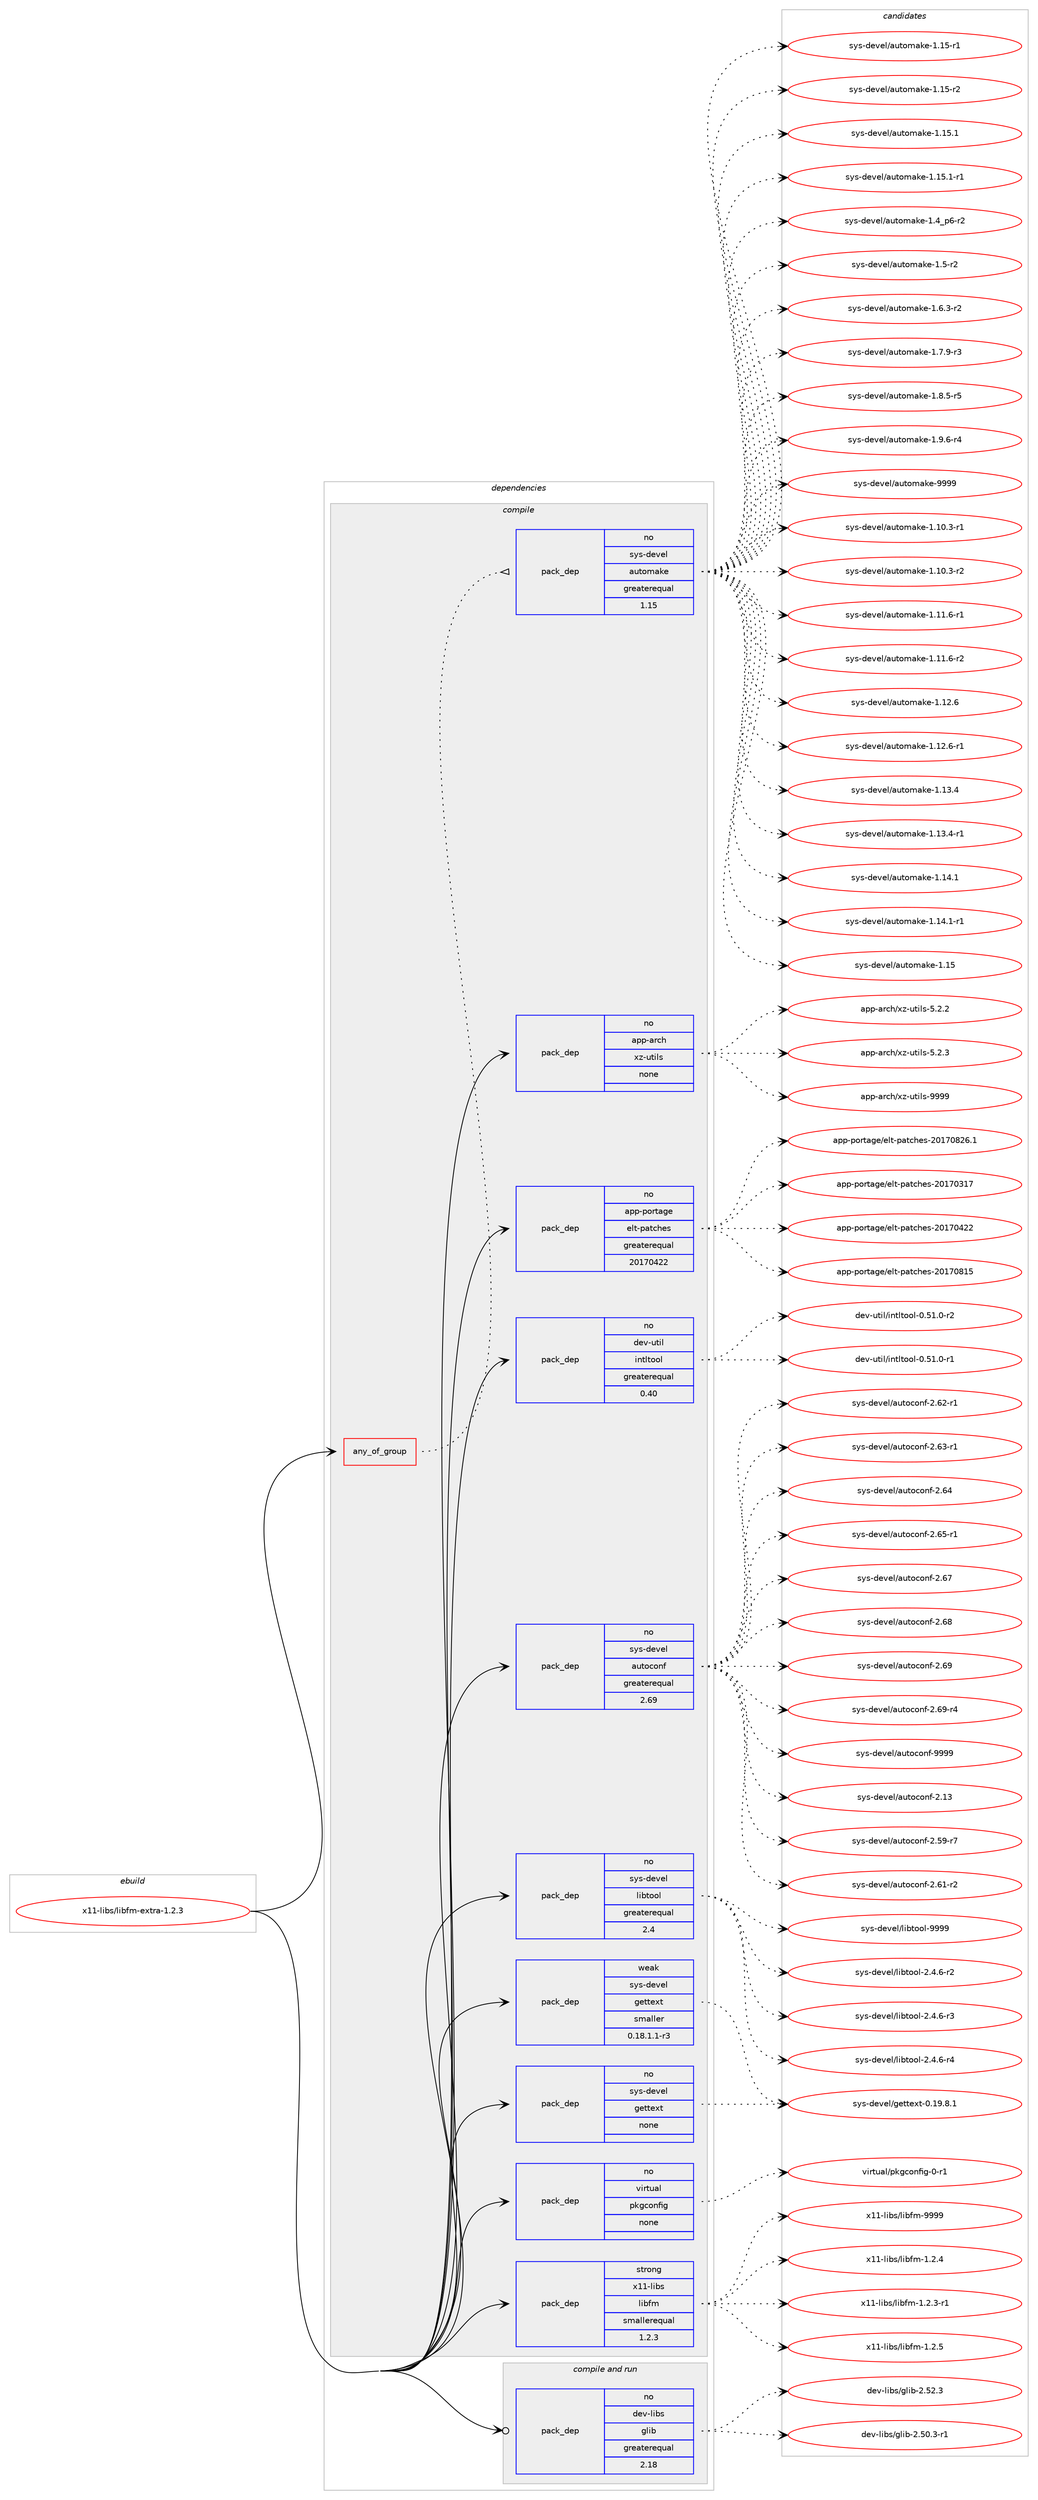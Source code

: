 digraph prolog {

# *************
# Graph options
# *************

newrank=true;
concentrate=true;
compound=true;
graph [rankdir=LR,fontname=Helvetica,fontsize=10,ranksep=1.5];#, ranksep=2.5, nodesep=0.2];
edge  [arrowhead=vee];
node  [fontname=Helvetica,fontsize=10];

# **********
# The ebuild
# **********

subgraph cluster_leftcol {
color=gray;
rank=same;
label=<<i>ebuild</i>>;
id [label="x11-libs/libfm-extra-1.2.3", color=red, width=4, href="../x11-libs/libfm-extra-1.2.3.svg"];
}

# ****************
# The dependencies
# ****************

subgraph cluster_midcol {
color=gray;
label=<<i>dependencies</i>>;
subgraph cluster_compile {
fillcolor="#eeeeee";
style=filled;
label=<<i>compile</i>>;
subgraph any9350 {
dependency519179 [label=<<TABLE BORDER="0" CELLBORDER="1" CELLSPACING="0" CELLPADDING="4"><TR><TD CELLPADDING="10">any_of_group</TD></TR></TABLE>>, shape=none, color=red];subgraph pack386833 {
dependency519180 [label=<<TABLE BORDER="0" CELLBORDER="1" CELLSPACING="0" CELLPADDING="4" WIDTH="220"><TR><TD ROWSPAN="6" CELLPADDING="30">pack_dep</TD></TR><TR><TD WIDTH="110">no</TD></TR><TR><TD>sys-devel</TD></TR><TR><TD>automake</TD></TR><TR><TD>greaterequal</TD></TR><TR><TD>1.15</TD></TR></TABLE>>, shape=none, color=blue];
}
dependency519179:e -> dependency519180:w [weight=20,style="dotted",arrowhead="oinv"];
}
id:e -> dependency519179:w [weight=20,style="solid",arrowhead="vee"];
subgraph pack386834 {
dependency519181 [label=<<TABLE BORDER="0" CELLBORDER="1" CELLSPACING="0" CELLPADDING="4" WIDTH="220"><TR><TD ROWSPAN="6" CELLPADDING="30">pack_dep</TD></TR><TR><TD WIDTH="110">no</TD></TR><TR><TD>app-arch</TD></TR><TR><TD>xz-utils</TD></TR><TR><TD>none</TD></TR><TR><TD></TD></TR></TABLE>>, shape=none, color=blue];
}
id:e -> dependency519181:w [weight=20,style="solid",arrowhead="vee"];
subgraph pack386835 {
dependency519182 [label=<<TABLE BORDER="0" CELLBORDER="1" CELLSPACING="0" CELLPADDING="4" WIDTH="220"><TR><TD ROWSPAN="6" CELLPADDING="30">pack_dep</TD></TR><TR><TD WIDTH="110">no</TD></TR><TR><TD>app-portage</TD></TR><TR><TD>elt-patches</TD></TR><TR><TD>greaterequal</TD></TR><TR><TD>20170422</TD></TR></TABLE>>, shape=none, color=blue];
}
id:e -> dependency519182:w [weight=20,style="solid",arrowhead="vee"];
subgraph pack386836 {
dependency519183 [label=<<TABLE BORDER="0" CELLBORDER="1" CELLSPACING="0" CELLPADDING="4" WIDTH="220"><TR><TD ROWSPAN="6" CELLPADDING="30">pack_dep</TD></TR><TR><TD WIDTH="110">no</TD></TR><TR><TD>dev-util</TD></TR><TR><TD>intltool</TD></TR><TR><TD>greaterequal</TD></TR><TR><TD>0.40</TD></TR></TABLE>>, shape=none, color=blue];
}
id:e -> dependency519183:w [weight=20,style="solid",arrowhead="vee"];
subgraph pack386837 {
dependency519184 [label=<<TABLE BORDER="0" CELLBORDER="1" CELLSPACING="0" CELLPADDING="4" WIDTH="220"><TR><TD ROWSPAN="6" CELLPADDING="30">pack_dep</TD></TR><TR><TD WIDTH="110">no</TD></TR><TR><TD>sys-devel</TD></TR><TR><TD>autoconf</TD></TR><TR><TD>greaterequal</TD></TR><TR><TD>2.69</TD></TR></TABLE>>, shape=none, color=blue];
}
id:e -> dependency519184:w [weight=20,style="solid",arrowhead="vee"];
subgraph pack386838 {
dependency519185 [label=<<TABLE BORDER="0" CELLBORDER="1" CELLSPACING="0" CELLPADDING="4" WIDTH="220"><TR><TD ROWSPAN="6" CELLPADDING="30">pack_dep</TD></TR><TR><TD WIDTH="110">no</TD></TR><TR><TD>sys-devel</TD></TR><TR><TD>gettext</TD></TR><TR><TD>none</TD></TR><TR><TD></TD></TR></TABLE>>, shape=none, color=blue];
}
id:e -> dependency519185:w [weight=20,style="solid",arrowhead="vee"];
subgraph pack386839 {
dependency519186 [label=<<TABLE BORDER="0" CELLBORDER="1" CELLSPACING="0" CELLPADDING="4" WIDTH="220"><TR><TD ROWSPAN="6" CELLPADDING="30">pack_dep</TD></TR><TR><TD WIDTH="110">no</TD></TR><TR><TD>sys-devel</TD></TR><TR><TD>libtool</TD></TR><TR><TD>greaterequal</TD></TR><TR><TD>2.4</TD></TR></TABLE>>, shape=none, color=blue];
}
id:e -> dependency519186:w [weight=20,style="solid",arrowhead="vee"];
subgraph pack386840 {
dependency519187 [label=<<TABLE BORDER="0" CELLBORDER="1" CELLSPACING="0" CELLPADDING="4" WIDTH="220"><TR><TD ROWSPAN="6" CELLPADDING="30">pack_dep</TD></TR><TR><TD WIDTH="110">no</TD></TR><TR><TD>virtual</TD></TR><TR><TD>pkgconfig</TD></TR><TR><TD>none</TD></TR><TR><TD></TD></TR></TABLE>>, shape=none, color=blue];
}
id:e -> dependency519187:w [weight=20,style="solid",arrowhead="vee"];
subgraph pack386841 {
dependency519188 [label=<<TABLE BORDER="0" CELLBORDER="1" CELLSPACING="0" CELLPADDING="4" WIDTH="220"><TR><TD ROWSPAN="6" CELLPADDING="30">pack_dep</TD></TR><TR><TD WIDTH="110">strong</TD></TR><TR><TD>x11-libs</TD></TR><TR><TD>libfm</TD></TR><TR><TD>smallerequal</TD></TR><TR><TD>1.2.3</TD></TR></TABLE>>, shape=none, color=blue];
}
id:e -> dependency519188:w [weight=20,style="solid",arrowhead="vee"];
subgraph pack386842 {
dependency519189 [label=<<TABLE BORDER="0" CELLBORDER="1" CELLSPACING="0" CELLPADDING="4" WIDTH="220"><TR><TD ROWSPAN="6" CELLPADDING="30">pack_dep</TD></TR><TR><TD WIDTH="110">weak</TD></TR><TR><TD>sys-devel</TD></TR><TR><TD>gettext</TD></TR><TR><TD>smaller</TD></TR><TR><TD>0.18.1.1-r3</TD></TR></TABLE>>, shape=none, color=blue];
}
id:e -> dependency519189:w [weight=20,style="solid",arrowhead="vee"];
}
subgraph cluster_compileandrun {
fillcolor="#eeeeee";
style=filled;
label=<<i>compile and run</i>>;
subgraph pack386843 {
dependency519190 [label=<<TABLE BORDER="0" CELLBORDER="1" CELLSPACING="0" CELLPADDING="4" WIDTH="220"><TR><TD ROWSPAN="6" CELLPADDING="30">pack_dep</TD></TR><TR><TD WIDTH="110">no</TD></TR><TR><TD>dev-libs</TD></TR><TR><TD>glib</TD></TR><TR><TD>greaterequal</TD></TR><TR><TD>2.18</TD></TR></TABLE>>, shape=none, color=blue];
}
id:e -> dependency519190:w [weight=20,style="solid",arrowhead="odotvee"];
}
subgraph cluster_run {
fillcolor="#eeeeee";
style=filled;
label=<<i>run</i>>;
}
}

# **************
# The candidates
# **************

subgraph cluster_choices {
rank=same;
color=gray;
label=<<i>candidates</i>>;

subgraph choice386833 {
color=black;
nodesep=1;
choice11512111545100101118101108479711711611110997107101454946494846514511449 [label="sys-devel/automake-1.10.3-r1", color=red, width=4,href="../sys-devel/automake-1.10.3-r1.svg"];
choice11512111545100101118101108479711711611110997107101454946494846514511450 [label="sys-devel/automake-1.10.3-r2", color=red, width=4,href="../sys-devel/automake-1.10.3-r2.svg"];
choice11512111545100101118101108479711711611110997107101454946494946544511449 [label="sys-devel/automake-1.11.6-r1", color=red, width=4,href="../sys-devel/automake-1.11.6-r1.svg"];
choice11512111545100101118101108479711711611110997107101454946494946544511450 [label="sys-devel/automake-1.11.6-r2", color=red, width=4,href="../sys-devel/automake-1.11.6-r2.svg"];
choice1151211154510010111810110847971171161111099710710145494649504654 [label="sys-devel/automake-1.12.6", color=red, width=4,href="../sys-devel/automake-1.12.6.svg"];
choice11512111545100101118101108479711711611110997107101454946495046544511449 [label="sys-devel/automake-1.12.6-r1", color=red, width=4,href="../sys-devel/automake-1.12.6-r1.svg"];
choice1151211154510010111810110847971171161111099710710145494649514652 [label="sys-devel/automake-1.13.4", color=red, width=4,href="../sys-devel/automake-1.13.4.svg"];
choice11512111545100101118101108479711711611110997107101454946495146524511449 [label="sys-devel/automake-1.13.4-r1", color=red, width=4,href="../sys-devel/automake-1.13.4-r1.svg"];
choice1151211154510010111810110847971171161111099710710145494649524649 [label="sys-devel/automake-1.14.1", color=red, width=4,href="../sys-devel/automake-1.14.1.svg"];
choice11512111545100101118101108479711711611110997107101454946495246494511449 [label="sys-devel/automake-1.14.1-r1", color=red, width=4,href="../sys-devel/automake-1.14.1-r1.svg"];
choice115121115451001011181011084797117116111109971071014549464953 [label="sys-devel/automake-1.15", color=red, width=4,href="../sys-devel/automake-1.15.svg"];
choice1151211154510010111810110847971171161111099710710145494649534511449 [label="sys-devel/automake-1.15-r1", color=red, width=4,href="../sys-devel/automake-1.15-r1.svg"];
choice1151211154510010111810110847971171161111099710710145494649534511450 [label="sys-devel/automake-1.15-r2", color=red, width=4,href="../sys-devel/automake-1.15-r2.svg"];
choice1151211154510010111810110847971171161111099710710145494649534649 [label="sys-devel/automake-1.15.1", color=red, width=4,href="../sys-devel/automake-1.15.1.svg"];
choice11512111545100101118101108479711711611110997107101454946495346494511449 [label="sys-devel/automake-1.15.1-r1", color=red, width=4,href="../sys-devel/automake-1.15.1-r1.svg"];
choice115121115451001011181011084797117116111109971071014549465295112544511450 [label="sys-devel/automake-1.4_p6-r2", color=red, width=4,href="../sys-devel/automake-1.4_p6-r2.svg"];
choice11512111545100101118101108479711711611110997107101454946534511450 [label="sys-devel/automake-1.5-r2", color=red, width=4,href="../sys-devel/automake-1.5-r2.svg"];
choice115121115451001011181011084797117116111109971071014549465446514511450 [label="sys-devel/automake-1.6.3-r2", color=red, width=4,href="../sys-devel/automake-1.6.3-r2.svg"];
choice115121115451001011181011084797117116111109971071014549465546574511451 [label="sys-devel/automake-1.7.9-r3", color=red, width=4,href="../sys-devel/automake-1.7.9-r3.svg"];
choice115121115451001011181011084797117116111109971071014549465646534511453 [label="sys-devel/automake-1.8.5-r5", color=red, width=4,href="../sys-devel/automake-1.8.5-r5.svg"];
choice115121115451001011181011084797117116111109971071014549465746544511452 [label="sys-devel/automake-1.9.6-r4", color=red, width=4,href="../sys-devel/automake-1.9.6-r4.svg"];
choice115121115451001011181011084797117116111109971071014557575757 [label="sys-devel/automake-9999", color=red, width=4,href="../sys-devel/automake-9999.svg"];
dependency519180:e -> choice11512111545100101118101108479711711611110997107101454946494846514511449:w [style=dotted,weight="100"];
dependency519180:e -> choice11512111545100101118101108479711711611110997107101454946494846514511450:w [style=dotted,weight="100"];
dependency519180:e -> choice11512111545100101118101108479711711611110997107101454946494946544511449:w [style=dotted,weight="100"];
dependency519180:e -> choice11512111545100101118101108479711711611110997107101454946494946544511450:w [style=dotted,weight="100"];
dependency519180:e -> choice1151211154510010111810110847971171161111099710710145494649504654:w [style=dotted,weight="100"];
dependency519180:e -> choice11512111545100101118101108479711711611110997107101454946495046544511449:w [style=dotted,weight="100"];
dependency519180:e -> choice1151211154510010111810110847971171161111099710710145494649514652:w [style=dotted,weight="100"];
dependency519180:e -> choice11512111545100101118101108479711711611110997107101454946495146524511449:w [style=dotted,weight="100"];
dependency519180:e -> choice1151211154510010111810110847971171161111099710710145494649524649:w [style=dotted,weight="100"];
dependency519180:e -> choice11512111545100101118101108479711711611110997107101454946495246494511449:w [style=dotted,weight="100"];
dependency519180:e -> choice115121115451001011181011084797117116111109971071014549464953:w [style=dotted,weight="100"];
dependency519180:e -> choice1151211154510010111810110847971171161111099710710145494649534511449:w [style=dotted,weight="100"];
dependency519180:e -> choice1151211154510010111810110847971171161111099710710145494649534511450:w [style=dotted,weight="100"];
dependency519180:e -> choice1151211154510010111810110847971171161111099710710145494649534649:w [style=dotted,weight="100"];
dependency519180:e -> choice11512111545100101118101108479711711611110997107101454946495346494511449:w [style=dotted,weight="100"];
dependency519180:e -> choice115121115451001011181011084797117116111109971071014549465295112544511450:w [style=dotted,weight="100"];
dependency519180:e -> choice11512111545100101118101108479711711611110997107101454946534511450:w [style=dotted,weight="100"];
dependency519180:e -> choice115121115451001011181011084797117116111109971071014549465446514511450:w [style=dotted,weight="100"];
dependency519180:e -> choice115121115451001011181011084797117116111109971071014549465546574511451:w [style=dotted,weight="100"];
dependency519180:e -> choice115121115451001011181011084797117116111109971071014549465646534511453:w [style=dotted,weight="100"];
dependency519180:e -> choice115121115451001011181011084797117116111109971071014549465746544511452:w [style=dotted,weight="100"];
dependency519180:e -> choice115121115451001011181011084797117116111109971071014557575757:w [style=dotted,weight="100"];
}
subgraph choice386834 {
color=black;
nodesep=1;
choice971121124597114991044712012245117116105108115455346504650 [label="app-arch/xz-utils-5.2.2", color=red, width=4,href="../app-arch/xz-utils-5.2.2.svg"];
choice971121124597114991044712012245117116105108115455346504651 [label="app-arch/xz-utils-5.2.3", color=red, width=4,href="../app-arch/xz-utils-5.2.3.svg"];
choice9711211245971149910447120122451171161051081154557575757 [label="app-arch/xz-utils-9999", color=red, width=4,href="../app-arch/xz-utils-9999.svg"];
dependency519181:e -> choice971121124597114991044712012245117116105108115455346504650:w [style=dotted,weight="100"];
dependency519181:e -> choice971121124597114991044712012245117116105108115455346504651:w [style=dotted,weight="100"];
dependency519181:e -> choice9711211245971149910447120122451171161051081154557575757:w [style=dotted,weight="100"];
}
subgraph choice386835 {
color=black;
nodesep=1;
choice97112112451121111141169710310147101108116451129711699104101115455048495548514955 [label="app-portage/elt-patches-20170317", color=red, width=4,href="../app-portage/elt-patches-20170317.svg"];
choice97112112451121111141169710310147101108116451129711699104101115455048495548525050 [label="app-portage/elt-patches-20170422", color=red, width=4,href="../app-portage/elt-patches-20170422.svg"];
choice97112112451121111141169710310147101108116451129711699104101115455048495548564953 [label="app-portage/elt-patches-20170815", color=red, width=4,href="../app-portage/elt-patches-20170815.svg"];
choice971121124511211111411697103101471011081164511297116991041011154550484955485650544649 [label="app-portage/elt-patches-20170826.1", color=red, width=4,href="../app-portage/elt-patches-20170826.1.svg"];
dependency519182:e -> choice97112112451121111141169710310147101108116451129711699104101115455048495548514955:w [style=dotted,weight="100"];
dependency519182:e -> choice97112112451121111141169710310147101108116451129711699104101115455048495548525050:w [style=dotted,weight="100"];
dependency519182:e -> choice97112112451121111141169710310147101108116451129711699104101115455048495548564953:w [style=dotted,weight="100"];
dependency519182:e -> choice971121124511211111411697103101471011081164511297116991041011154550484955485650544649:w [style=dotted,weight="100"];
}
subgraph choice386836 {
color=black;
nodesep=1;
choice1001011184511711610510847105110116108116111111108454846534946484511449 [label="dev-util/intltool-0.51.0-r1", color=red, width=4,href="../dev-util/intltool-0.51.0-r1.svg"];
choice1001011184511711610510847105110116108116111111108454846534946484511450 [label="dev-util/intltool-0.51.0-r2", color=red, width=4,href="../dev-util/intltool-0.51.0-r2.svg"];
dependency519183:e -> choice1001011184511711610510847105110116108116111111108454846534946484511449:w [style=dotted,weight="100"];
dependency519183:e -> choice1001011184511711610510847105110116108116111111108454846534946484511450:w [style=dotted,weight="100"];
}
subgraph choice386837 {
color=black;
nodesep=1;
choice115121115451001011181011084797117116111991111101024550464951 [label="sys-devel/autoconf-2.13", color=red, width=4,href="../sys-devel/autoconf-2.13.svg"];
choice1151211154510010111810110847971171161119911111010245504653574511455 [label="sys-devel/autoconf-2.59-r7", color=red, width=4,href="../sys-devel/autoconf-2.59-r7.svg"];
choice1151211154510010111810110847971171161119911111010245504654494511450 [label="sys-devel/autoconf-2.61-r2", color=red, width=4,href="../sys-devel/autoconf-2.61-r2.svg"];
choice1151211154510010111810110847971171161119911111010245504654504511449 [label="sys-devel/autoconf-2.62-r1", color=red, width=4,href="../sys-devel/autoconf-2.62-r1.svg"];
choice1151211154510010111810110847971171161119911111010245504654514511449 [label="sys-devel/autoconf-2.63-r1", color=red, width=4,href="../sys-devel/autoconf-2.63-r1.svg"];
choice115121115451001011181011084797117116111991111101024550465452 [label="sys-devel/autoconf-2.64", color=red, width=4,href="../sys-devel/autoconf-2.64.svg"];
choice1151211154510010111810110847971171161119911111010245504654534511449 [label="sys-devel/autoconf-2.65-r1", color=red, width=4,href="../sys-devel/autoconf-2.65-r1.svg"];
choice115121115451001011181011084797117116111991111101024550465455 [label="sys-devel/autoconf-2.67", color=red, width=4,href="../sys-devel/autoconf-2.67.svg"];
choice115121115451001011181011084797117116111991111101024550465456 [label="sys-devel/autoconf-2.68", color=red, width=4,href="../sys-devel/autoconf-2.68.svg"];
choice115121115451001011181011084797117116111991111101024550465457 [label="sys-devel/autoconf-2.69", color=red, width=4,href="../sys-devel/autoconf-2.69.svg"];
choice1151211154510010111810110847971171161119911111010245504654574511452 [label="sys-devel/autoconf-2.69-r4", color=red, width=4,href="../sys-devel/autoconf-2.69-r4.svg"];
choice115121115451001011181011084797117116111991111101024557575757 [label="sys-devel/autoconf-9999", color=red, width=4,href="../sys-devel/autoconf-9999.svg"];
dependency519184:e -> choice115121115451001011181011084797117116111991111101024550464951:w [style=dotted,weight="100"];
dependency519184:e -> choice1151211154510010111810110847971171161119911111010245504653574511455:w [style=dotted,weight="100"];
dependency519184:e -> choice1151211154510010111810110847971171161119911111010245504654494511450:w [style=dotted,weight="100"];
dependency519184:e -> choice1151211154510010111810110847971171161119911111010245504654504511449:w [style=dotted,weight="100"];
dependency519184:e -> choice1151211154510010111810110847971171161119911111010245504654514511449:w [style=dotted,weight="100"];
dependency519184:e -> choice115121115451001011181011084797117116111991111101024550465452:w [style=dotted,weight="100"];
dependency519184:e -> choice1151211154510010111810110847971171161119911111010245504654534511449:w [style=dotted,weight="100"];
dependency519184:e -> choice115121115451001011181011084797117116111991111101024550465455:w [style=dotted,weight="100"];
dependency519184:e -> choice115121115451001011181011084797117116111991111101024550465456:w [style=dotted,weight="100"];
dependency519184:e -> choice115121115451001011181011084797117116111991111101024550465457:w [style=dotted,weight="100"];
dependency519184:e -> choice1151211154510010111810110847971171161119911111010245504654574511452:w [style=dotted,weight="100"];
dependency519184:e -> choice115121115451001011181011084797117116111991111101024557575757:w [style=dotted,weight="100"];
}
subgraph choice386838 {
color=black;
nodesep=1;
choice1151211154510010111810110847103101116116101120116454846495746564649 [label="sys-devel/gettext-0.19.8.1", color=red, width=4,href="../sys-devel/gettext-0.19.8.1.svg"];
dependency519185:e -> choice1151211154510010111810110847103101116116101120116454846495746564649:w [style=dotted,weight="100"];
}
subgraph choice386839 {
color=black;
nodesep=1;
choice1151211154510010111810110847108105981161111111084550465246544511450 [label="sys-devel/libtool-2.4.6-r2", color=red, width=4,href="../sys-devel/libtool-2.4.6-r2.svg"];
choice1151211154510010111810110847108105981161111111084550465246544511451 [label="sys-devel/libtool-2.4.6-r3", color=red, width=4,href="../sys-devel/libtool-2.4.6-r3.svg"];
choice1151211154510010111810110847108105981161111111084550465246544511452 [label="sys-devel/libtool-2.4.6-r4", color=red, width=4,href="../sys-devel/libtool-2.4.6-r4.svg"];
choice1151211154510010111810110847108105981161111111084557575757 [label="sys-devel/libtool-9999", color=red, width=4,href="../sys-devel/libtool-9999.svg"];
dependency519186:e -> choice1151211154510010111810110847108105981161111111084550465246544511450:w [style=dotted,weight="100"];
dependency519186:e -> choice1151211154510010111810110847108105981161111111084550465246544511451:w [style=dotted,weight="100"];
dependency519186:e -> choice1151211154510010111810110847108105981161111111084550465246544511452:w [style=dotted,weight="100"];
dependency519186:e -> choice1151211154510010111810110847108105981161111111084557575757:w [style=dotted,weight="100"];
}
subgraph choice386840 {
color=black;
nodesep=1;
choice11810511411611797108471121071039911111010210510345484511449 [label="virtual/pkgconfig-0-r1", color=red, width=4,href="../virtual/pkgconfig-0-r1.svg"];
dependency519187:e -> choice11810511411611797108471121071039911111010210510345484511449:w [style=dotted,weight="100"];
}
subgraph choice386841 {
color=black;
nodesep=1;
choice1204949451081059811547108105981021094549465046514511449 [label="x11-libs/libfm-1.2.3-r1", color=red, width=4,href="../x11-libs/libfm-1.2.3-r1.svg"];
choice120494945108105981154710810598102109454946504652 [label="x11-libs/libfm-1.2.4", color=red, width=4,href="../x11-libs/libfm-1.2.4.svg"];
choice120494945108105981154710810598102109454946504653 [label="x11-libs/libfm-1.2.5", color=red, width=4,href="../x11-libs/libfm-1.2.5.svg"];
choice1204949451081059811547108105981021094557575757 [label="x11-libs/libfm-9999", color=red, width=4,href="../x11-libs/libfm-9999.svg"];
dependency519188:e -> choice1204949451081059811547108105981021094549465046514511449:w [style=dotted,weight="100"];
dependency519188:e -> choice120494945108105981154710810598102109454946504652:w [style=dotted,weight="100"];
dependency519188:e -> choice120494945108105981154710810598102109454946504653:w [style=dotted,weight="100"];
dependency519188:e -> choice1204949451081059811547108105981021094557575757:w [style=dotted,weight="100"];
}
subgraph choice386842 {
color=black;
nodesep=1;
choice1151211154510010111810110847103101116116101120116454846495746564649 [label="sys-devel/gettext-0.19.8.1", color=red, width=4,href="../sys-devel/gettext-0.19.8.1.svg"];
dependency519189:e -> choice1151211154510010111810110847103101116116101120116454846495746564649:w [style=dotted,weight="100"];
}
subgraph choice386843 {
color=black;
nodesep=1;
choice10010111845108105981154710310810598455046534846514511449 [label="dev-libs/glib-2.50.3-r1", color=red, width=4,href="../dev-libs/glib-2.50.3-r1.svg"];
choice1001011184510810598115471031081059845504653504651 [label="dev-libs/glib-2.52.3", color=red, width=4,href="../dev-libs/glib-2.52.3.svg"];
dependency519190:e -> choice10010111845108105981154710310810598455046534846514511449:w [style=dotted,weight="100"];
dependency519190:e -> choice1001011184510810598115471031081059845504653504651:w [style=dotted,weight="100"];
}
}

}
